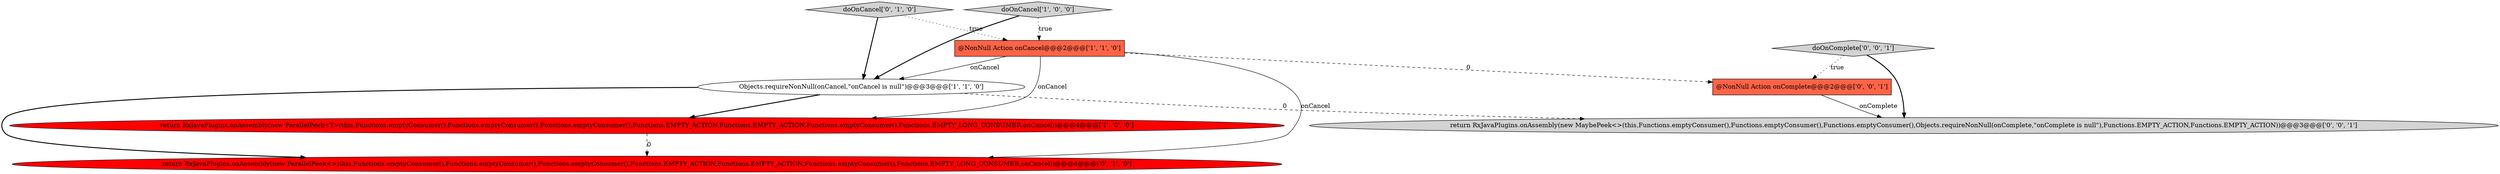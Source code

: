digraph {
2 [style = filled, label = "@NonNull Action onCancel@@@2@@@['1', '1', '0']", fillcolor = tomato, shape = box image = "AAA0AAABBB1BBB"];
5 [style = filled, label = "doOnCancel['0', '1', '0']", fillcolor = lightgray, shape = diamond image = "AAA0AAABBB2BBB"];
3 [style = filled, label = "Objects.requireNonNull(onCancel,\"onCancel is null\")@@@3@@@['1', '1', '0']", fillcolor = white, shape = ellipse image = "AAA0AAABBB1BBB"];
1 [style = filled, label = "return RxJavaPlugins.onAssembly(new ParallelPeek<T>(this,Functions.emptyConsumer(),Functions.emptyConsumer(),Functions.emptyConsumer(),Functions.EMPTY_ACTION,Functions.EMPTY_ACTION,Functions.emptyConsumer(),Functions.EMPTY_LONG_CONSUMER,onCancel))@@@4@@@['1', '0', '0']", fillcolor = red, shape = ellipse image = "AAA1AAABBB1BBB"];
6 [style = filled, label = "return RxJavaPlugins.onAssembly(new MaybePeek<>(this,Functions.emptyConsumer(),Functions.emptyConsumer(),Functions.emptyConsumer(),Objects.requireNonNull(onComplete,\"onComplete is null\"),Functions.EMPTY_ACTION,Functions.EMPTY_ACTION))@@@3@@@['0', '0', '1']", fillcolor = lightgray, shape = ellipse image = "AAA0AAABBB3BBB"];
4 [style = filled, label = "return RxJavaPlugins.onAssembly(new ParallelPeek<>(this,Functions.emptyConsumer(),Functions.emptyConsumer(),Functions.emptyConsumer(),Functions.EMPTY_ACTION,Functions.EMPTY_ACTION,Functions.emptyConsumer(),Functions.EMPTY_LONG_CONSUMER,onCancel))@@@4@@@['0', '1', '0']", fillcolor = red, shape = ellipse image = "AAA1AAABBB2BBB"];
7 [style = filled, label = "doOnComplete['0', '0', '1']", fillcolor = lightgray, shape = diamond image = "AAA0AAABBB3BBB"];
8 [style = filled, label = "@NonNull Action onComplete@@@2@@@['0', '0', '1']", fillcolor = tomato, shape = box image = "AAA0AAABBB3BBB"];
0 [style = filled, label = "doOnCancel['1', '0', '0']", fillcolor = lightgray, shape = diamond image = "AAA0AAABBB1BBB"];
2->1 [style = solid, label="onCancel"];
0->3 [style = bold, label=""];
5->3 [style = bold, label=""];
1->4 [style = dashed, label="0"];
3->6 [style = dashed, label="0"];
0->2 [style = dotted, label="true"];
2->3 [style = solid, label="onCancel"];
3->1 [style = bold, label=""];
7->8 [style = dotted, label="true"];
2->4 [style = solid, label="onCancel"];
8->6 [style = solid, label="onComplete"];
2->8 [style = dashed, label="0"];
3->4 [style = bold, label=""];
7->6 [style = bold, label=""];
5->2 [style = dotted, label="true"];
}

